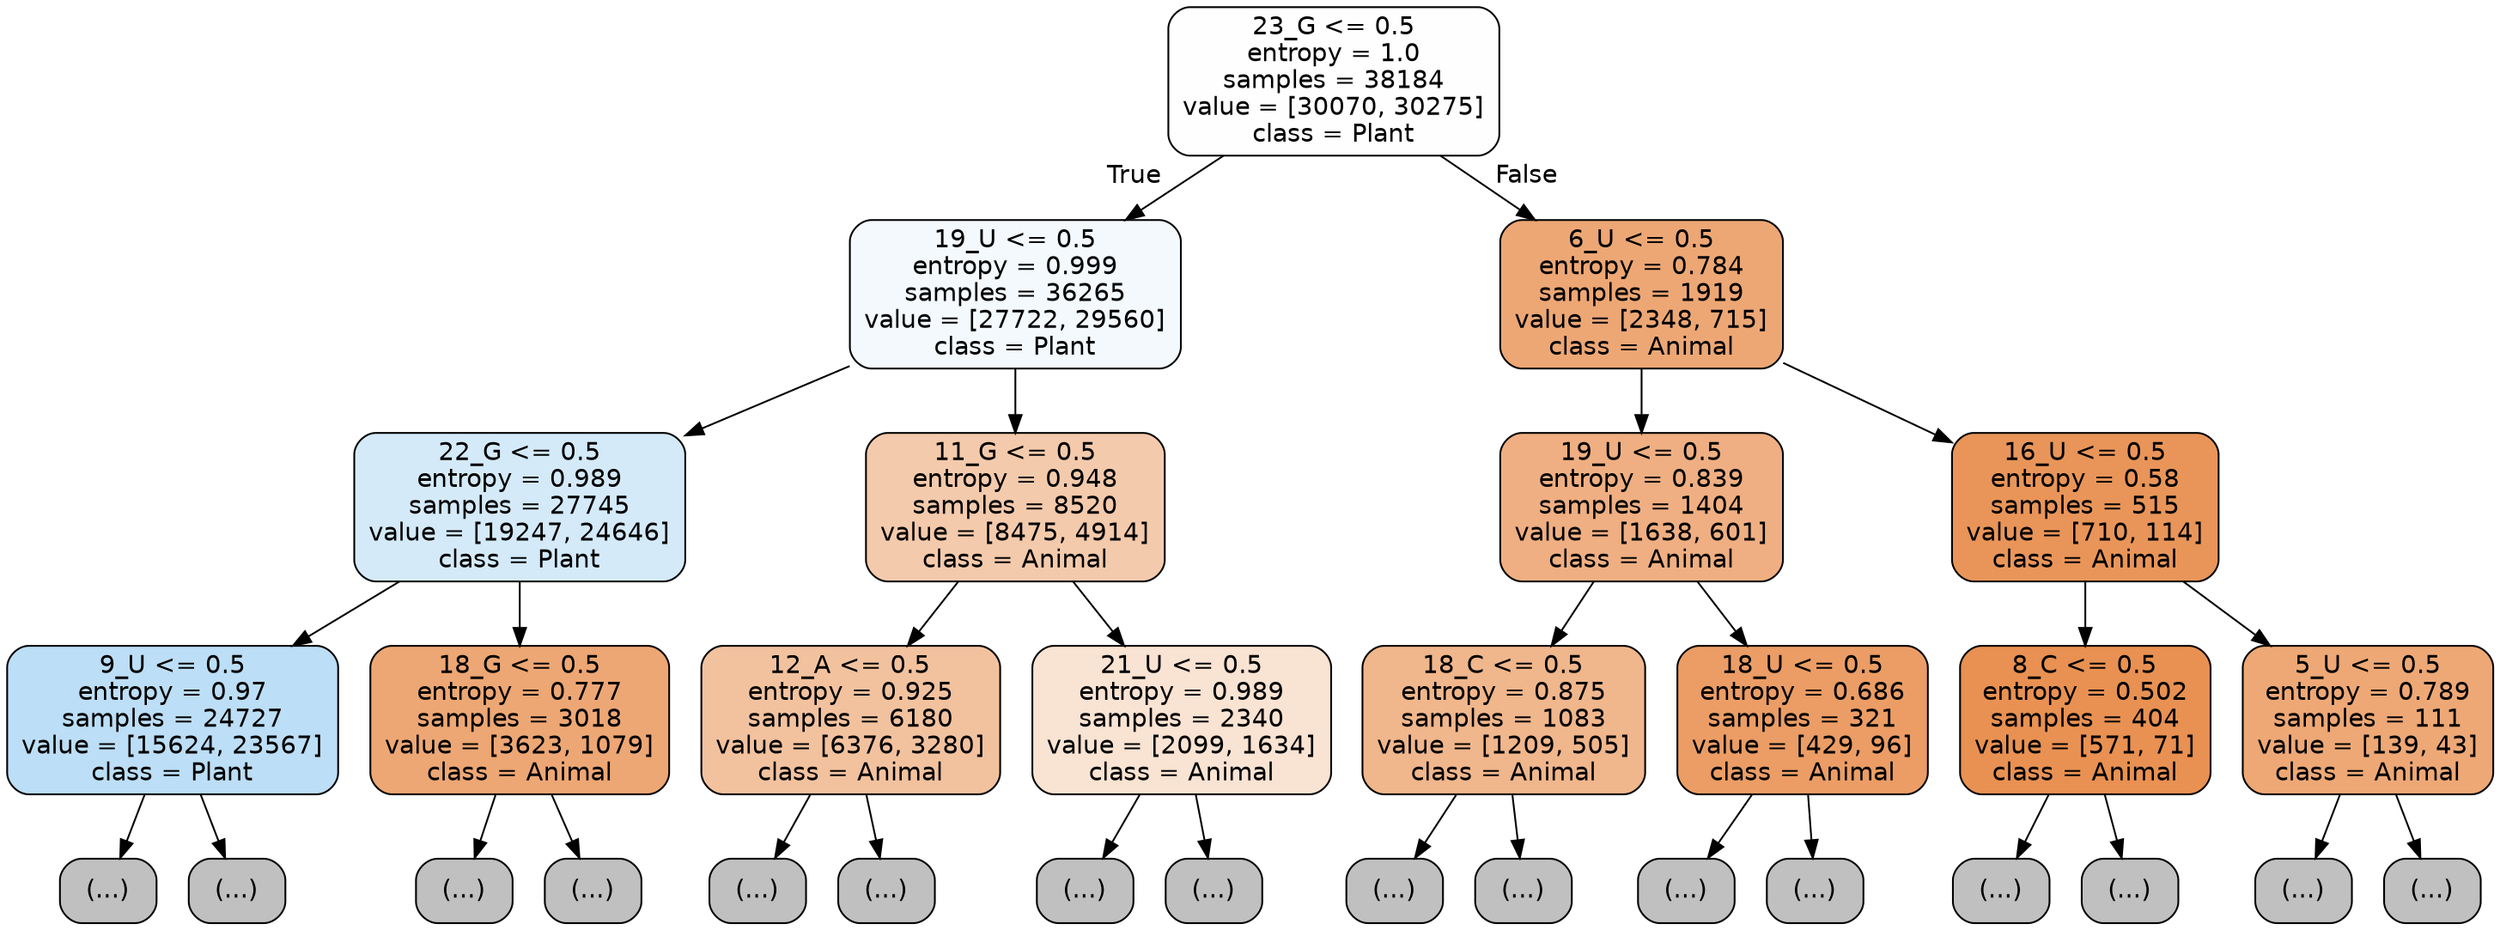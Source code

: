 digraph Tree {
node [shape=box, style="filled, rounded", color="black", fontname="helvetica"] ;
edge [fontname="helvetica"] ;
0 [label="23_G <= 0.5\nentropy = 1.0\nsamples = 38184\nvalue = [30070, 30275]\nclass = Plant", fillcolor="#fefeff"] ;
1 [label="19_U <= 0.5\nentropy = 0.999\nsamples = 36265\nvalue = [27722, 29560]\nclass = Plant", fillcolor="#f3f9fd"] ;
0 -> 1 [labeldistance=2.5, labelangle=45, headlabel="True"] ;
2 [label="22_G <= 0.5\nentropy = 0.989\nsamples = 27745\nvalue = [19247, 24646]\nclass = Plant", fillcolor="#d4eaf9"] ;
1 -> 2 ;
3 [label="9_U <= 0.5\nentropy = 0.97\nsamples = 24727\nvalue = [15624, 23567]\nclass = Plant", fillcolor="#bcdef6"] ;
2 -> 3 ;
4 [label="(...)", fillcolor="#C0C0C0"] ;
3 -> 4 ;
7555 [label="(...)", fillcolor="#C0C0C0"] ;
3 -> 7555 ;
10684 [label="18_G <= 0.5\nentropy = 0.777\nsamples = 3018\nvalue = [3623, 1079]\nclass = Animal", fillcolor="#eda774"] ;
2 -> 10684 ;
10685 [label="(...)", fillcolor="#C0C0C0"] ;
10684 -> 10685 ;
11564 [label="(...)", fillcolor="#C0C0C0"] ;
10684 -> 11564 ;
11923 [label="11_G <= 0.5\nentropy = 0.948\nsamples = 8520\nvalue = [8475, 4914]\nclass = Animal", fillcolor="#f4caac"] ;
1 -> 11923 ;
11924 [label="12_A <= 0.5\nentropy = 0.925\nsamples = 6180\nvalue = [6376, 3280]\nclass = Animal", fillcolor="#f2c29f"] ;
11923 -> 11924 ;
11925 [label="(...)", fillcolor="#C0C0C0"] ;
11924 -> 11925 ;
14230 [label="(...)", fillcolor="#C0C0C0"] ;
11924 -> 14230 ;
15011 [label="21_U <= 0.5\nentropy = 0.989\nsamples = 2340\nvalue = [2099, 1634]\nclass = Animal", fillcolor="#f9e3d3"] ;
11923 -> 15011 ;
15012 [label="(...)", fillcolor="#C0C0C0"] ;
15011 -> 15012 ;
15917 [label="(...)", fillcolor="#C0C0C0"] ;
15011 -> 15917 ;
16170 [label="6_U <= 0.5\nentropy = 0.784\nsamples = 1919\nvalue = [2348, 715]\nclass = Animal", fillcolor="#eda775"] ;
0 -> 16170 [labeldistance=2.5, labelangle=-45, headlabel="False"] ;
16171 [label="19_U <= 0.5\nentropy = 0.839\nsamples = 1404\nvalue = [1638, 601]\nclass = Animal", fillcolor="#efaf82"] ;
16170 -> 16171 ;
16172 [label="18_C <= 0.5\nentropy = 0.875\nsamples = 1083\nvalue = [1209, 505]\nclass = Animal", fillcolor="#f0b68c"] ;
16171 -> 16172 ;
16173 [label="(...)", fillcolor="#C0C0C0"] ;
16172 -> 16173 ;
16492 [label="(...)", fillcolor="#C0C0C0"] ;
16172 -> 16492 ;
16613 [label="18_U <= 0.5\nentropy = 0.686\nsamples = 321\nvalue = [429, 96]\nclass = Animal", fillcolor="#eb9d65"] ;
16171 -> 16613 ;
16614 [label="(...)", fillcolor="#C0C0C0"] ;
16613 -> 16614 ;
16717 [label="(...)", fillcolor="#C0C0C0"] ;
16613 -> 16717 ;
16748 [label="16_U <= 0.5\nentropy = 0.58\nsamples = 515\nvalue = [710, 114]\nclass = Animal", fillcolor="#e99559"] ;
16170 -> 16748 ;
16749 [label="8_C <= 0.5\nentropy = 0.502\nsamples = 404\nvalue = [571, 71]\nclass = Animal", fillcolor="#e89152"] ;
16748 -> 16749 ;
16750 [label="(...)", fillcolor="#C0C0C0"] ;
16749 -> 16750 ;
16853 [label="(...)", fillcolor="#C0C0C0"] ;
16749 -> 16853 ;
16870 [label="5_U <= 0.5\nentropy = 0.789\nsamples = 111\nvalue = [139, 43]\nclass = Animal", fillcolor="#eda876"] ;
16748 -> 16870 ;
16871 [label="(...)", fillcolor="#C0C0C0"] ;
16870 -> 16871 ;
16910 [label="(...)", fillcolor="#C0C0C0"] ;
16870 -> 16910 ;
}